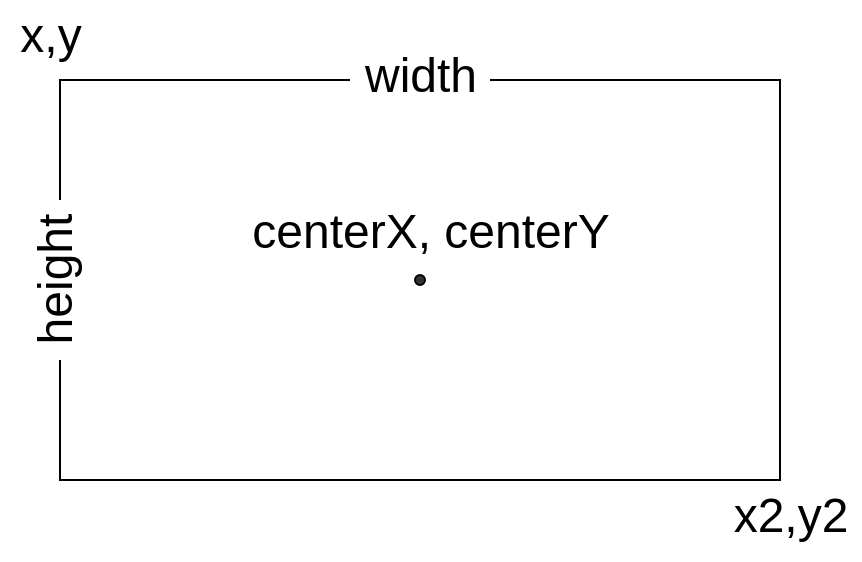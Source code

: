 <mxfile version="20.6.2" type="device"><diagram id="EVLCtf8sz0nmjKRDlPg8" name="Page-1"><mxGraphModel dx="1086" dy="818" grid="1" gridSize="10" guides="1" tooltips="1" connect="1" arrows="1" fold="1" page="1" pageScale="1" pageWidth="827" pageHeight="1169" math="0" shadow="0"><root><mxCell id="0"/><mxCell id="1" parent="0"/><mxCell id="BWzH6_z4CpH2qPS-tLJU-1" value="" style="rounded=0;whiteSpace=wrap;html=1;" parent="1" vertex="1"><mxGeometry x="200" y="240" width="360" height="200" as="geometry"/></mxCell><mxCell id="BWzH6_z4CpH2qPS-tLJU-2" value="" style="ellipse;whiteSpace=wrap;html=1;aspect=fixed;fillColor=#333333;" parent="1" vertex="1"><mxGeometry x="377.5" y="337.5" width="5" height="5" as="geometry"/></mxCell><mxCell id="BWzH6_z4CpH2qPS-tLJU-3" value="x,y" style="text;html=1;resizable=0;autosize=1;align=center;verticalAlign=middle;points=[];fillColor=none;strokeColor=none;rounded=0;fontSize=24;spacingBottom=4;" parent="1" vertex="1"><mxGeometry x="170" y="200" width="50" height="40" as="geometry"/></mxCell><mxCell id="BWzH6_z4CpH2qPS-tLJU-4" value="centerX, centerY" style="text;html=1;resizable=0;autosize=1;align=center;verticalAlign=middle;points=[];fillColor=none;strokeColor=none;rounded=0;fontSize=24;spacingBottom=4;" parent="1" vertex="1"><mxGeometry x="290" y="297.5" width="190" height="40" as="geometry"/></mxCell><mxCell id="BWzH6_z4CpH2qPS-tLJU-5" value="x2,y2" style="text;html=1;resizable=0;autosize=1;align=center;verticalAlign=middle;points=[];fillColor=none;strokeColor=none;rounded=0;fontSize=24;spacingBottom=4;" parent="1" vertex="1"><mxGeometry x="530" y="440" width="70" height="40" as="geometry"/></mxCell><mxCell id="BWzH6_z4CpH2qPS-tLJU-6" value="width" style="text;html=1;resizable=0;autosize=1;align=center;verticalAlign=middle;points=[];fillColor=#FFFFFF;strokeColor=none;rounded=0;fontSize=24;spacingBottom=4;" parent="1" vertex="1"><mxGeometry x="345" y="220" width="70" height="40" as="geometry"/></mxCell><mxCell id="BWzH6_z4CpH2qPS-tLJU-7" value="height" style="text;html=1;resizable=0;autosize=1;align=center;verticalAlign=middle;points=[];fillColor=#FFFFFF;strokeColor=none;rounded=0;fontSize=24;spacingBottom=4;rotation=-90;" parent="1" vertex="1"><mxGeometry x="160" y="320" width="80" height="40" as="geometry"/></mxCell></root></mxGraphModel></diagram></mxfile>